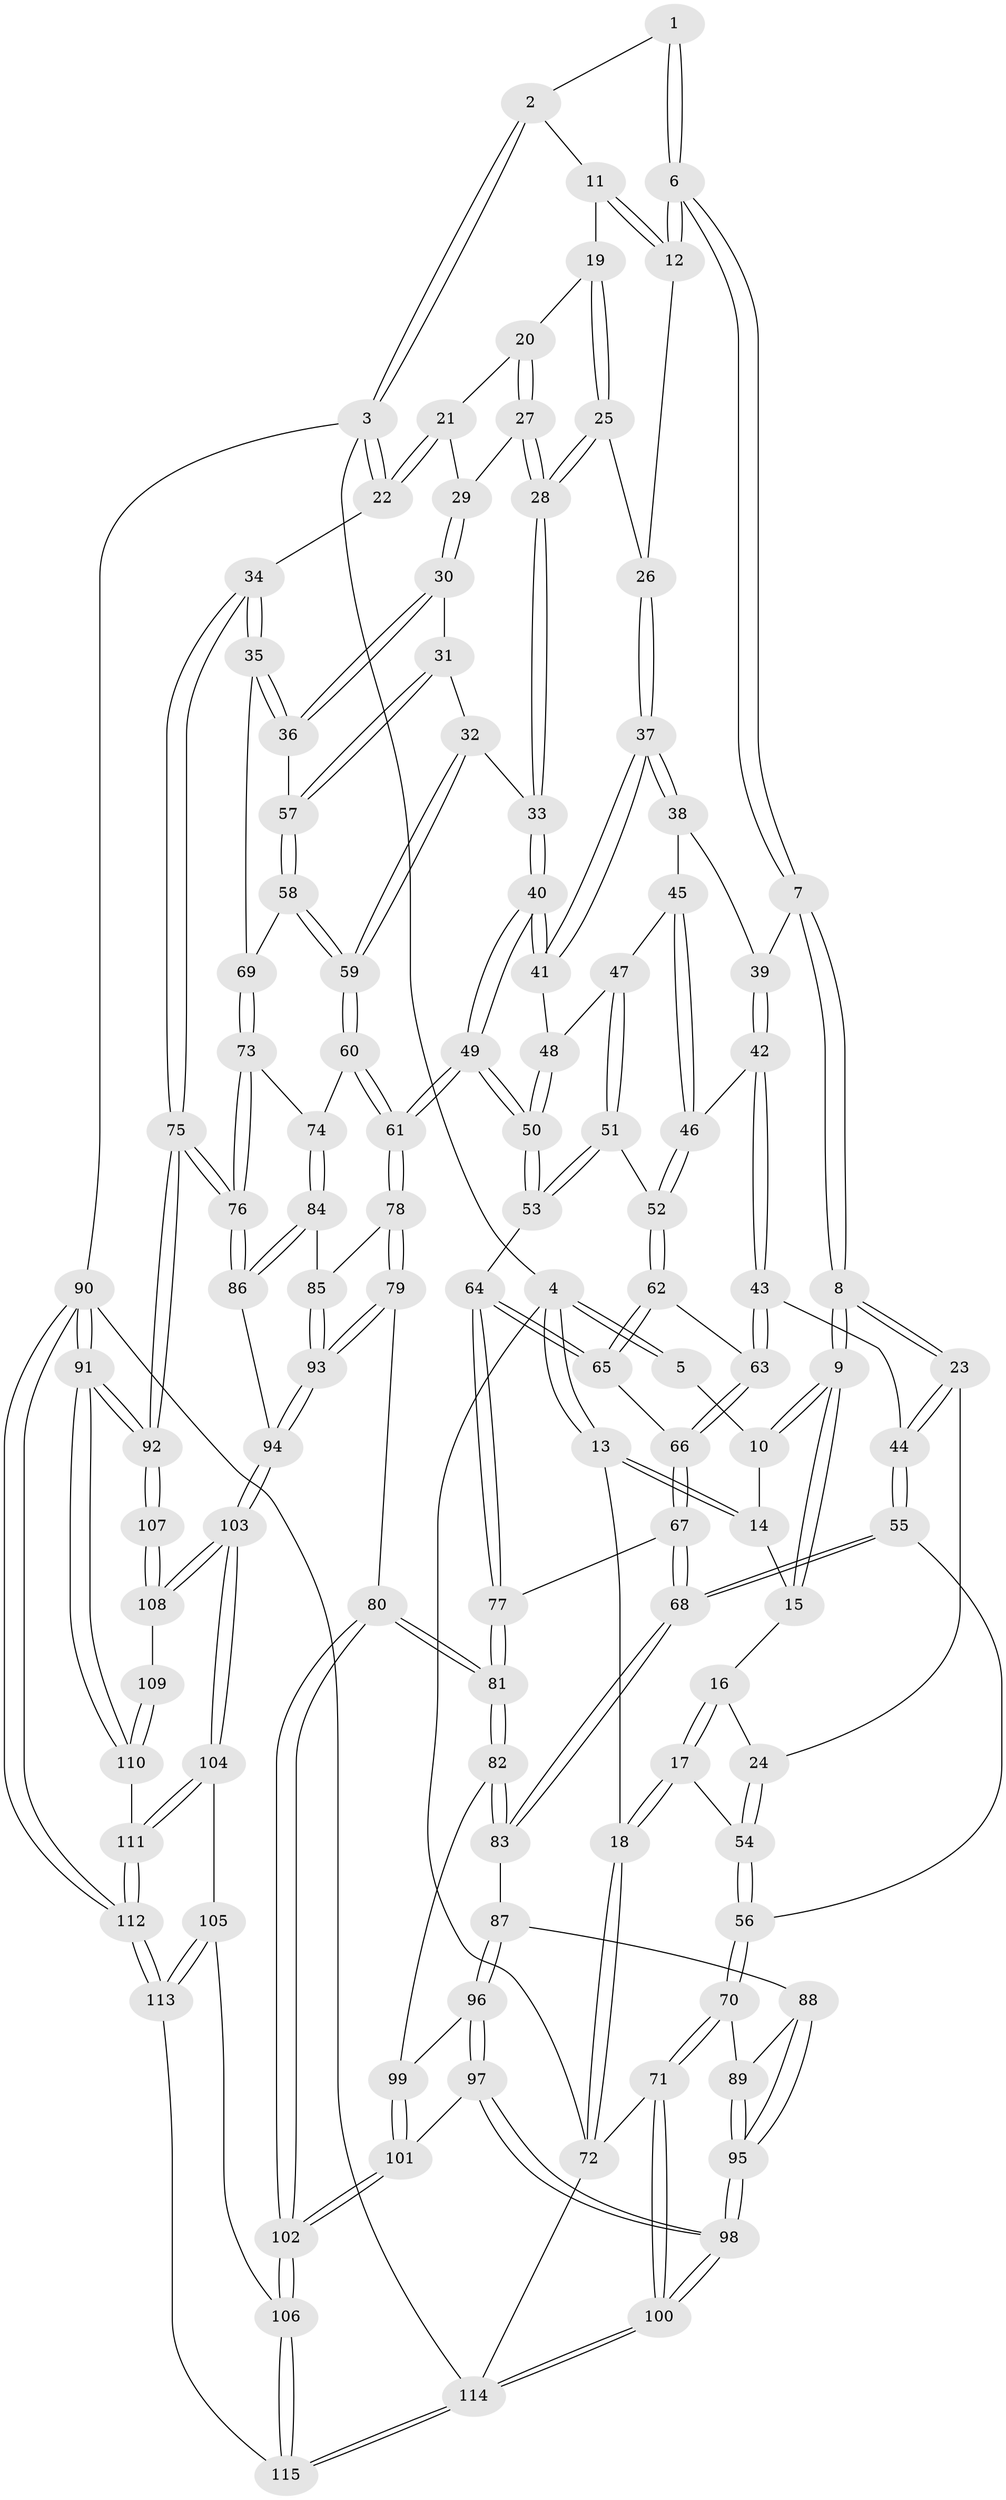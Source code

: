 // Generated by graph-tools (version 1.1) at 2025/51/03/09/25 03:51:06]
// undirected, 115 vertices, 284 edges
graph export_dot {
graph [start="1"]
  node [color=gray90,style=filled];
  1 [pos="+0.4387492852145723+0"];
  2 [pos="+0.7762925381921771+0"];
  3 [pos="+1+0"];
  4 [pos="+0+0"];
  5 [pos="+0.3767703507246738+0"];
  6 [pos="+0.5184825500176401+0.13539445137207298"];
  7 [pos="+0.5161960653535159+0.13994080203764492"];
  8 [pos="+0.33433290709004404+0.18401181247624573"];
  9 [pos="+0.316034852879694+0.13022645616932763"];
  10 [pos="+0.33948237661725084+0"];
  11 [pos="+0.7812854895660015+0"];
  12 [pos="+0.641916604015034+0.1140746251558005"];
  13 [pos="+0+0"];
  14 [pos="+0.18649390845394517+0.06665237320368819"];
  15 [pos="+0.20058924280087412+0.09336858211406825"];
  16 [pos="+0.18385852436273664+0.13653125431030746"];
  17 [pos="+0+0.16261191897973282"];
  18 [pos="+0+0.1496464680026524"];
  19 [pos="+0.8120078303595955+0.04454790540970689"];
  20 [pos="+0.8511921055494186+0.0759033808357902"];
  21 [pos="+1+0.08630235907669796"];
  22 [pos="+1+0.004524351140336566"];
  23 [pos="+0.30265456488300335+0.24835120659898516"];
  24 [pos="+0.2270433358542015+0.25739317317739097"];
  25 [pos="+0.7645352426118067+0.19892052842781016"];
  26 [pos="+0.6876756801066036+0.20028531236348315"];
  27 [pos="+0.8923667779585173+0.16724286741205993"];
  28 [pos="+0.804621886313636+0.2822198921539464"];
  29 [pos="+0.9299449602640223+0.1916223474906459"];
  30 [pos="+0.9790666716135351+0.2731384192944171"];
  31 [pos="+0.8555045601064851+0.3101317257157764"];
  32 [pos="+0.8405190684581869+0.30595746878504354"];
  33 [pos="+0.8051975830208485+0.2939768075985068"];
  34 [pos="+1+0.3070758981587762"];
  35 [pos="+1+0.31128902358574395"];
  36 [pos="+1+0.2830141291482122"];
  37 [pos="+0.6629295071458032+0.24711930903128304"];
  38 [pos="+0.5641956689179711+0.21303542366576486"];
  39 [pos="+0.5213625200650247+0.16115051745700518"];
  40 [pos="+0.7581607618510305+0.3311628528493562"];
  41 [pos="+0.6698030054298498+0.2778198883289647"];
  42 [pos="+0.47346544728831613+0.30747994438086773"];
  43 [pos="+0.3758306411184844+0.3354847526477106"];
  44 [pos="+0.358347068728227+0.3326400862086424"];
  45 [pos="+0.5698380806598113+0.24635393578415393"];
  46 [pos="+0.5202601473272752+0.33731812388340726"];
  47 [pos="+0.5991355121664754+0.3090727927512794"];
  48 [pos="+0.6442223536727947+0.2964527084829111"];
  49 [pos="+0.7166319177884558+0.4643188314795224"];
  50 [pos="+0.6523755178855088+0.4369900866484709"];
  51 [pos="+0.5743367209714638+0.3473908425726507"];
  52 [pos="+0.5293928625549609+0.34627551051357475"];
  53 [pos="+0.6503934699538014+0.43648457591572126"];
  54 [pos="+0.13234834242271612+0.2984296576963809"];
  55 [pos="+0.3129109088957347+0.4413865380553859"];
  56 [pos="+0.16067909851796525+0.47519943493718864"];
  57 [pos="+0.8998362993238336+0.41046660644452393"];
  58 [pos="+0.9012527565424924+0.42246143426879096"];
  59 [pos="+0.8377762796562516+0.45444698927202803"];
  60 [pos="+0.8249189552683248+0.462149976247618"];
  61 [pos="+0.7183850853741777+0.46784483188076387"];
  62 [pos="+0.5287174457787202+0.348458008407668"];
  63 [pos="+0.43778202430256713+0.4041814012539161"];
  64 [pos="+0.6483386911343321+0.437041939019623"];
  65 [pos="+0.5071830739206253+0.4348132732718064"];
  66 [pos="+0.48023852901557706+0.45877755691252875"];
  67 [pos="+0.47985392676319466+0.46067499419297125"];
  68 [pos="+0.38586259913126564+0.5390760087832099"];
  69 [pos="+0.9368692240953436+0.44102379230005234"];
  70 [pos="+0.11106847409250221+0.5693986443153749"];
  71 [pos="+0+0.6587363571643122"];
  72 [pos="+0+0.6612293189831424"];
  73 [pos="+0.9547007087104861+0.5085334663006773"];
  74 [pos="+0.8901956825611311+0.5361565848808928"];
  75 [pos="+1+0.7201464665524289"];
  76 [pos="+1+0.7197250753893691"];
  77 [pos="+0.5354489039063693+0.5161383602459755"];
  78 [pos="+0.7135359010014095+0.532801205406917"];
  79 [pos="+0.618998430286307+0.6790267858306158"];
  80 [pos="+0.6096976753644887+0.6814511777036499"];
  81 [pos="+0.5693658605490325+0.6627861882542764"];
  82 [pos="+0.5238130396417152+0.658635988456739"];
  83 [pos="+0.3844825264694756+0.5920737180737743"];
  84 [pos="+0.8625460357699511+0.602842416804508"];
  85 [pos="+0.8408394234416979+0.6019050230021935"];
  86 [pos="+0.9680856754116421+0.6958041915255286"];
  87 [pos="+0.37601504349582127+0.5979353622630798"];
  88 [pos="+0.3475538270648986+0.6086554338518371"];
  89 [pos="+0.2460409416160558+0.611230238067753"];
  90 [pos="+1+1"];
  91 [pos="+1+1"];
  92 [pos="+1+0.76336620433644"];
  93 [pos="+0.7525917897885553+0.7540809143163623"];
  94 [pos="+0.7854123277704739+0.786144205979137"];
  95 [pos="+0.2809485787504219+0.822665123316166"];
  96 [pos="+0.37914525734001175+0.7331957698930426"];
  97 [pos="+0.30593481060404804+0.8497476486786092"];
  98 [pos="+0.2779762039687196+0.85675561292283"];
  99 [pos="+0.45828713772475066+0.719886941365585"];
  100 [pos="+0.2414184896277134+0.8827176026704888"];
  101 [pos="+0.39910065961594043+0.8502822232315966"];
  102 [pos="+0.5406692014976877+0.8934613523141036"];
  103 [pos="+0.7891894263458687+0.8241451200388884"];
  104 [pos="+0.7795743235047736+0.8515267470017284"];
  105 [pos="+0.7763852647080463+0.854603128298817"];
  106 [pos="+0.5500895911293368+0.9150756628035434"];
  107 [pos="+0.9620565507908727+0.8349517830082198"];
  108 [pos="+0.8223880291993224+0.8368979163887009"];
  109 [pos="+0.8880410811626074+0.8813645255515967"];
  110 [pos="+0.9356854006158083+0.9475521389063055"];
  111 [pos="+0.843064345788208+0.9568477707499354"];
  112 [pos="+0.7356264605371999+1"];
  113 [pos="+0.6385380711064552+1"];
  114 [pos="+0.1855199728472977+1"];
  115 [pos="+0.5797448732855586+1"];
  1 -- 2;
  1 -- 6;
  1 -- 6;
  2 -- 3;
  2 -- 3;
  2 -- 11;
  3 -- 4;
  3 -- 22;
  3 -- 22;
  3 -- 90;
  4 -- 5;
  4 -- 5;
  4 -- 13;
  4 -- 13;
  4 -- 72;
  5 -- 10;
  6 -- 7;
  6 -- 7;
  6 -- 12;
  6 -- 12;
  7 -- 8;
  7 -- 8;
  7 -- 39;
  8 -- 9;
  8 -- 9;
  8 -- 23;
  8 -- 23;
  9 -- 10;
  9 -- 10;
  9 -- 15;
  9 -- 15;
  10 -- 14;
  11 -- 12;
  11 -- 12;
  11 -- 19;
  12 -- 26;
  13 -- 14;
  13 -- 14;
  13 -- 18;
  14 -- 15;
  15 -- 16;
  16 -- 17;
  16 -- 17;
  16 -- 24;
  17 -- 18;
  17 -- 18;
  17 -- 54;
  18 -- 72;
  18 -- 72;
  19 -- 20;
  19 -- 25;
  19 -- 25;
  20 -- 21;
  20 -- 27;
  20 -- 27;
  21 -- 22;
  21 -- 22;
  21 -- 29;
  22 -- 34;
  23 -- 24;
  23 -- 44;
  23 -- 44;
  24 -- 54;
  24 -- 54;
  25 -- 26;
  25 -- 28;
  25 -- 28;
  26 -- 37;
  26 -- 37;
  27 -- 28;
  27 -- 28;
  27 -- 29;
  28 -- 33;
  28 -- 33;
  29 -- 30;
  29 -- 30;
  30 -- 31;
  30 -- 36;
  30 -- 36;
  31 -- 32;
  31 -- 57;
  31 -- 57;
  32 -- 33;
  32 -- 59;
  32 -- 59;
  33 -- 40;
  33 -- 40;
  34 -- 35;
  34 -- 35;
  34 -- 75;
  34 -- 75;
  35 -- 36;
  35 -- 36;
  35 -- 69;
  36 -- 57;
  37 -- 38;
  37 -- 38;
  37 -- 41;
  37 -- 41;
  38 -- 39;
  38 -- 45;
  39 -- 42;
  39 -- 42;
  40 -- 41;
  40 -- 41;
  40 -- 49;
  40 -- 49;
  41 -- 48;
  42 -- 43;
  42 -- 43;
  42 -- 46;
  43 -- 44;
  43 -- 63;
  43 -- 63;
  44 -- 55;
  44 -- 55;
  45 -- 46;
  45 -- 46;
  45 -- 47;
  46 -- 52;
  46 -- 52;
  47 -- 48;
  47 -- 51;
  47 -- 51;
  48 -- 50;
  48 -- 50;
  49 -- 50;
  49 -- 50;
  49 -- 61;
  49 -- 61;
  50 -- 53;
  50 -- 53;
  51 -- 52;
  51 -- 53;
  51 -- 53;
  52 -- 62;
  52 -- 62;
  53 -- 64;
  54 -- 56;
  54 -- 56;
  55 -- 56;
  55 -- 68;
  55 -- 68;
  56 -- 70;
  56 -- 70;
  57 -- 58;
  57 -- 58;
  58 -- 59;
  58 -- 59;
  58 -- 69;
  59 -- 60;
  59 -- 60;
  60 -- 61;
  60 -- 61;
  60 -- 74;
  61 -- 78;
  61 -- 78;
  62 -- 63;
  62 -- 65;
  62 -- 65;
  63 -- 66;
  63 -- 66;
  64 -- 65;
  64 -- 65;
  64 -- 77;
  64 -- 77;
  65 -- 66;
  66 -- 67;
  66 -- 67;
  67 -- 68;
  67 -- 68;
  67 -- 77;
  68 -- 83;
  68 -- 83;
  69 -- 73;
  69 -- 73;
  70 -- 71;
  70 -- 71;
  70 -- 89;
  71 -- 72;
  71 -- 100;
  71 -- 100;
  72 -- 114;
  73 -- 74;
  73 -- 76;
  73 -- 76;
  74 -- 84;
  74 -- 84;
  75 -- 76;
  75 -- 76;
  75 -- 92;
  75 -- 92;
  76 -- 86;
  76 -- 86;
  77 -- 81;
  77 -- 81;
  78 -- 79;
  78 -- 79;
  78 -- 85;
  79 -- 80;
  79 -- 93;
  79 -- 93;
  80 -- 81;
  80 -- 81;
  80 -- 102;
  80 -- 102;
  81 -- 82;
  81 -- 82;
  82 -- 83;
  82 -- 83;
  82 -- 99;
  83 -- 87;
  84 -- 85;
  84 -- 86;
  84 -- 86;
  85 -- 93;
  85 -- 93;
  86 -- 94;
  87 -- 88;
  87 -- 96;
  87 -- 96;
  88 -- 89;
  88 -- 95;
  88 -- 95;
  89 -- 95;
  89 -- 95;
  90 -- 91;
  90 -- 91;
  90 -- 112;
  90 -- 112;
  90 -- 114;
  91 -- 92;
  91 -- 92;
  91 -- 110;
  91 -- 110;
  92 -- 107;
  92 -- 107;
  93 -- 94;
  93 -- 94;
  94 -- 103;
  94 -- 103;
  95 -- 98;
  95 -- 98;
  96 -- 97;
  96 -- 97;
  96 -- 99;
  97 -- 98;
  97 -- 98;
  97 -- 101;
  98 -- 100;
  98 -- 100;
  99 -- 101;
  99 -- 101;
  100 -- 114;
  100 -- 114;
  101 -- 102;
  101 -- 102;
  102 -- 106;
  102 -- 106;
  103 -- 104;
  103 -- 104;
  103 -- 108;
  103 -- 108;
  104 -- 105;
  104 -- 111;
  104 -- 111;
  105 -- 106;
  105 -- 113;
  105 -- 113;
  106 -- 115;
  106 -- 115;
  107 -- 108;
  107 -- 108;
  108 -- 109;
  109 -- 110;
  109 -- 110;
  110 -- 111;
  111 -- 112;
  111 -- 112;
  112 -- 113;
  112 -- 113;
  113 -- 115;
  114 -- 115;
  114 -- 115;
}
